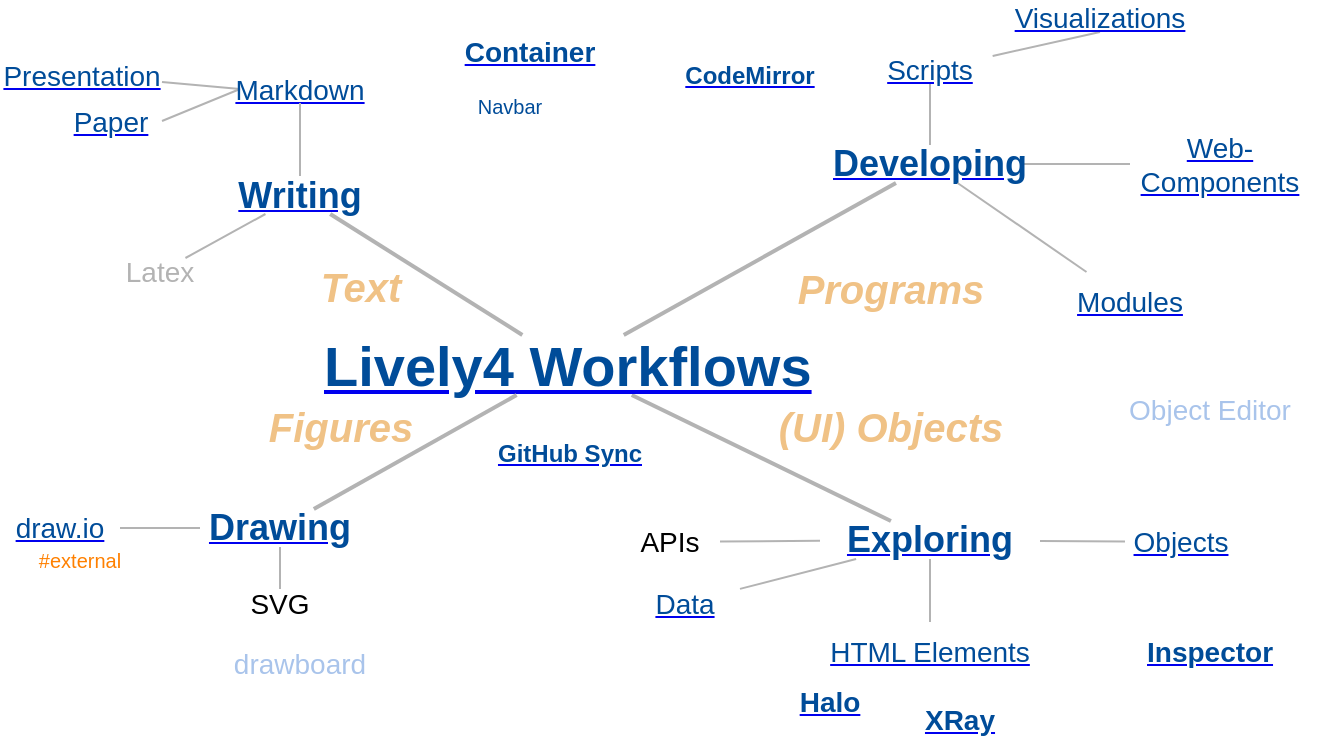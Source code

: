 <mxfile version="12.1.8" type="github" pages="1">
  <diagram name="Page-1" id="97a40813-6b03-0c74-37c1-0168de264b11">
    <mxGraphModel dx="848" dy="397" grid="1" gridSize="10" guides="1" tooltips="1" connect="1" arrows="1" fold="1" page="1" pageScale="1" pageWidth="700" pageHeight="400" background="#ffffff" math="0" shadow="0">
      <root>
        <mxCell id="0"/>
        <mxCell id="1" parent="0"/>
        <mxCell id="0TSWJhDB3ERVW5bUqQgN-13" style="edgeStyle=none;orthogonalLoop=1;jettySize=auto;html=1;endArrow=none;fontSize=18;fontColor=#808080;strokeWidth=2;strokeColor=#B3B3B3;" parent="1" source="0TSWJhDB3ERVW5bUqQgN-1" target="0TSWJhDB3ERVW5bUqQgN-2" edge="1">
          <mxGeometry relative="1" as="geometry"/>
        </mxCell>
        <mxCell id="0TSWJhDB3ERVW5bUqQgN-22" style="edgeStyle=none;orthogonalLoop=1;jettySize=auto;html=1;endArrow=none;strokeColor=#B3B3B3;strokeWidth=2;fontSize=18;fontColor=#808080;" parent="1" source="0TSWJhDB3ERVW5bUqQgN-1" target="0TSWJhDB3ERVW5bUqQgN-16" edge="1">
          <mxGeometry relative="1" as="geometry"/>
        </mxCell>
        <UserObject label="&lt;a href=&quot;../workflows/index.md&quot;&gt;&lt;font color=&quot;#004c99&quot;&gt;Lively4 Workflows&lt;/font&gt;&lt;/a&gt;" id="0TSWJhDB3ERVW5bUqQgN-1">
          <mxCell style="text;html=1;fontSize=28;fontColor=#004C99;fontStyle=1;verticalAlign=middle;" parent="1" vertex="1">
            <mxGeometry x="170" y="189.5" width="250" height="30" as="geometry"/>
          </mxCell>
        </UserObject>
        <mxCell id="DPRi2njI6-Kurb0PHNIT-4" style="edgeStyle=none;orthogonalLoop=1;jettySize=auto;html=1;endArrow=none;strokeColor=#B3B3B3;strokeWidth=1;fontSize=20;fontColor=#F0C286;" parent="1" source="0TSWJhDB3ERVW5bUqQgN-2" target="DPRi2njI6-Kurb0PHNIT-1" edge="1">
          <mxGeometry relative="1" as="geometry"/>
        </mxCell>
        <mxCell id="0TSWJhDB3ERVW5bUqQgN-2" value="&lt;b&gt;&lt;a href=&quot;../workflows/exploring.md&quot;&gt;&lt;font color=&quot;#004c99&quot;&gt;Exploring&lt;/font&gt;&lt;/a&gt;&lt;/b&gt;" style="text;html=1;strokeColor=none;fillColor=none;align=center;verticalAlign=middle;whiteSpace=wrap;rounded=0;fontSize=18;" parent="1" vertex="1">
          <mxGeometry x="420" y="282.5" width="110" height="19" as="geometry"/>
        </mxCell>
        <mxCell id="DPRi2njI6-Kurb0PHNIT-1" value="&lt;a href=&quot;../workflows/objects.md&quot;&gt;&lt;font color=&quot;#004c99&quot;&gt;Objects&lt;/font&gt;&lt;/a&gt;" style="text;html=1;strokeColor=none;fillColor=none;align=center;verticalAlign=middle;whiteSpace=wrap;rounded=0;fontSize=14;" parent="1" vertex="1">
          <mxGeometry x="572.5" y="283.5" width="55" height="19" as="geometry"/>
        </mxCell>
        <mxCell id="0TSWJhDB3ERVW5bUqQgN-36" value="&lt;a href=&quot;../tools/halo.md&quot;&gt;&lt;font color=&quot;#004c99&quot;&gt;Halo&lt;/font&gt;&lt;/a&gt;" style="text;html=1;strokeColor=none;fillColor=none;align=center;verticalAlign=middle;whiteSpace=wrap;rounded=0;fontSize=14;fontColor=#004C99;fontStyle=1" parent="1" vertex="1">
          <mxGeometry x="395" y="363" width="60" height="19" as="geometry"/>
        </mxCell>
        <mxCell id="0TSWJhDB3ERVW5bUqQgN-44" style="edgeStyle=none;orthogonalLoop=1;jettySize=auto;html=1;endArrow=none;strokeColor=#B3B3B3;strokeWidth=1;fontSize=14;fontColor=#004C99;" parent="1" source="0TSWJhDB3ERVW5bUqQgN-3" target="0TSWJhDB3ERVW5bUqQgN-43" edge="1">
          <mxGeometry relative="1" as="geometry"/>
        </mxCell>
        <mxCell id="0TSWJhDB3ERVW5bUqQgN-3" value="&lt;b&gt;&lt;a href=&quot;../workflows/drawing.md&quot;&gt;&lt;font color=&quot;#004c99&quot;&gt;Drawing&lt;/font&gt;&lt;/a&gt;&lt;/b&gt;" style="text;html=1;strokeColor=none;fillColor=none;align=center;verticalAlign=middle;whiteSpace=wrap;rounded=0;fontSize=18;" parent="1" vertex="1">
          <mxGeometry x="110" y="276.5" width="80" height="19" as="geometry"/>
        </mxCell>
        <mxCell id="0TSWJhDB3ERVW5bUqQgN-21" style="edgeStyle=none;orthogonalLoop=1;jettySize=auto;html=1;endArrow=none;strokeColor=#B3B3B3;strokeWidth=1;fontSize=18;fontColor=#808080;" parent="1" source="0TSWJhDB3ERVW5bUqQgN-4" target="0TSWJhDB3ERVW5bUqQgN-18" edge="1">
          <mxGeometry relative="1" as="geometry"/>
        </mxCell>
        <mxCell id="0TSWJhDB3ERVW5bUqQgN-4" value="&lt;b&gt;&lt;a href=&quot;../workflows/writing.md&quot;&gt;&lt;font color=&quot;#004c99&quot;&gt;Writing&lt;/font&gt;&lt;/a&gt;&lt;/b&gt;" style="text;html=1;strokeColor=none;fillColor=none;align=center;verticalAlign=middle;whiteSpace=wrap;rounded=0;fontSize=18;" parent="1" vertex="1">
          <mxGeometry x="90" y="110" width="140" height="19" as="geometry"/>
        </mxCell>
        <mxCell id="0TSWJhDB3ERVW5bUqQgN-12" value="" style="endArrow=none;html=1;fontSize=18;fontColor=#808080;strokeColor=#B3B3B3;strokeWidth=2;" parent="1" source="0TSWJhDB3ERVW5bUqQgN-4" target="0TSWJhDB3ERVW5bUqQgN-1" edge="1">
          <mxGeometry width="50" height="50" relative="1" as="geometry">
            <mxPoint x="233.182" y="319.5" as="sourcePoint"/>
            <mxPoint x="298.636" y="239.5" as="targetPoint"/>
          </mxGeometry>
        </mxCell>
        <mxCell id="0TSWJhDB3ERVW5bUqQgN-14" value="#external" style="text;html=1;strokeColor=none;fillColor=none;align=center;verticalAlign=middle;whiteSpace=wrap;rounded=0;fontSize=10;fontColor=#FF8000;" parent="1" vertex="1">
          <mxGeometry x="25" y="296.5" width="50" height="10" as="geometry"/>
        </mxCell>
        <mxCell id="0TSWJhDB3ERVW5bUqQgN-24" value="" style="edgeStyle=none;orthogonalLoop=1;jettySize=auto;html=1;endArrow=none;strokeColor=#B3B3B3;strokeWidth=1;fontSize=18;fontColor=#808080;" parent="1" source="0TSWJhDB3ERVW5bUqQgN-15" target="0TSWJhDB3ERVW5bUqQgN-3" edge="1">
          <mxGeometry relative="1" as="geometry">
            <mxPoint x="-11" y="286.5" as="targetPoint"/>
          </mxGeometry>
        </mxCell>
        <mxCell id="0TSWJhDB3ERVW5bUqQgN-15" value="&lt;a href=&quot;../workflows/drawio.md&quot;&gt;&lt;font color=&quot;#004c99&quot;&gt;draw.io&lt;/font&gt;&lt;/a&gt;" style="text;html=1;strokeColor=none;fillColor=none;align=center;verticalAlign=middle;whiteSpace=wrap;rounded=0;fontSize=14;" parent="1" vertex="1">
          <mxGeometry x="10" y="279" width="60" height="14" as="geometry"/>
        </mxCell>
        <mxCell id="0TSWJhDB3ERVW5bUqQgN-31" style="edgeStyle=none;orthogonalLoop=1;jettySize=auto;html=1;endArrow=none;strokeColor=#B3B3B3;strokeWidth=1;fontSize=18;fontColor=#808080;" parent="1" source="0TSWJhDB3ERVW5bUqQgN-16" target="0TSWJhDB3ERVW5bUqQgN-27" edge="1">
          <mxGeometry relative="1" as="geometry"/>
        </mxCell>
        <UserObject label="&lt;b&gt;&lt;a href=&quot;../workflows/developing.md&quot;&gt;&lt;font color=&quot;#004c99&quot;&gt;Developing&lt;/font&gt;&lt;/a&gt;&lt;/b&gt;" id="0TSWJhDB3ERVW5bUqQgN-16">
          <mxCell style="text;html=1;strokeColor=none;fillColor=none;align=center;verticalAlign=middle;whiteSpace=wrap;rounded=0;fontSize=18;fontColor=#000000;" parent="1" vertex="1">
            <mxGeometry x="430" y="94.5" width="90" height="19" as="geometry"/>
          </mxCell>
        </UserObject>
        <mxCell id="FIq0eb9bhNBDXf4jX-hK-5" style="edgeStyle=none;orthogonalLoop=1;jettySize=auto;html=1;endArrow=none;strokeColor=#B3B3B3;strokeWidth=1;fontSize=18;fontColor=#808080;exitX=0;exitY=0.5;exitDx=0;exitDy=0;entryX=0.5;entryY=0;entryDx=0;entryDy=0;" edge="1" parent="1" source="0TSWJhDB3ERVW5bUqQgN-17" target="FIq0eb9bhNBDXf4jX-hK-3">
          <mxGeometry relative="1" as="geometry"/>
        </mxCell>
        <mxCell id="FIq0eb9bhNBDXf4jX-hK-6" style="edgeStyle=none;orthogonalLoop=1;jettySize=auto;html=1;endArrow=none;strokeColor=#B3B3B3;strokeWidth=1;fontSize=18;fontColor=#808080;exitX=0;exitY=0.5;exitDx=0;exitDy=0;entryX=1;entryY=0.75;entryDx=0;entryDy=0;" edge="1" parent="1" source="0TSWJhDB3ERVW5bUqQgN-17" target="FIq0eb9bhNBDXf4jX-hK-1">
          <mxGeometry relative="1" as="geometry">
            <mxPoint x="110" y="43" as="targetPoint"/>
          </mxGeometry>
        </mxCell>
        <mxCell id="0TSWJhDB3ERVW5bUqQgN-17" value="&lt;a href=&quot;../workflows/markdown.md&quot;&gt;&lt;font color=&quot;#004c99&quot;&gt;Markdown&lt;/font&gt;&lt;/a&gt;" style="text;html=1;strokeColor=none;fillColor=none;align=center;verticalAlign=middle;whiteSpace=wrap;rounded=0;fontSize=14;" parent="1" vertex="1">
          <mxGeometry x="130" y="59.5" width="60" height="14" as="geometry"/>
        </mxCell>
        <mxCell id="0TSWJhDB3ERVW5bUqQgN-18" value="Latex" style="text;html=1;strokeColor=none;fillColor=none;align=center;verticalAlign=middle;whiteSpace=wrap;rounded=0;fontSize=14;fontColor=#B3B3B3;" parent="1" vertex="1">
          <mxGeometry x="50" y="151" width="80" height="14" as="geometry"/>
        </mxCell>
        <mxCell id="0TSWJhDB3ERVW5bUqQgN-19" value="" style="endArrow=none;html=1;fontSize=18;fontColor=#808080;strokeColor=#B3B3B3;strokeWidth=2;" parent="1" source="0TSWJhDB3ERVW5bUqQgN-3" target="0TSWJhDB3ERVW5bUqQgN-1" edge="1">
          <mxGeometry width="50" height="50" relative="1" as="geometry">
            <mxPoint x="214.95" y="300" as="sourcePoint"/>
            <mxPoint x="285.1" y="229.5" as="targetPoint"/>
          </mxGeometry>
        </mxCell>
        <mxCell id="0TSWJhDB3ERVW5bUqQgN-20" value="" style="endArrow=none;html=1;fontSize=18;fontColor=#808080;strokeColor=#B3B3B3;strokeWidth=1;" parent="1" source="0TSWJhDB3ERVW5bUqQgN-17" target="0TSWJhDB3ERVW5bUqQgN-4" edge="1">
          <mxGeometry width="50" height="50" relative="1" as="geometry">
            <mxPoint x="324.95" y="210.5" as="sourcePoint"/>
            <mxPoint x="395.1" y="140" as="targetPoint"/>
          </mxGeometry>
        </mxCell>
        <mxCell id="0TSWJhDB3ERVW5bUqQgN-25" value="&lt;font color=&quot;#a9c4eb&quot;&gt;drawboard&lt;/font&gt;" style="text;html=1;strokeColor=none;fillColor=none;align=center;verticalAlign=middle;whiteSpace=wrap;rounded=0;fontSize=14;fontColor=#004C99;fontStyle=0;strokeOpacity=80;fillOpacity=80;" parent="1" vertex="1">
          <mxGeometry x="120" y="346.5" width="80" height="14" as="geometry"/>
        </mxCell>
        <mxCell id="0TSWJhDB3ERVW5bUqQgN-27" value="&lt;a href=&quot;../workflows/web-components.md&quot;&gt;&lt;font color=&quot;#004c99&quot;&gt;Web-Components&lt;/font&gt;&lt;/a&gt;" style="text;html=1;strokeColor=none;fillColor=none;align=center;verticalAlign=middle;whiteSpace=wrap;rounded=0;fontSize=14;" parent="1" vertex="1">
          <mxGeometry x="575" y="89" width="90" height="30" as="geometry"/>
        </mxCell>
        <mxCell id="0TSWJhDB3ERVW5bUqQgN-28" value="" style="endArrow=none;html=1;fontSize=18;fontColor=#808080;strokeColor=#B3B3B3;strokeWidth=1;" parent="1" source="0TSWJhDB3ERVW5bUqQgN-29" target="0TSWJhDB3ERVW5bUqQgN-16" edge="1">
          <mxGeometry width="50" height="50" relative="1" as="geometry">
            <mxPoint x="440" y="70" as="sourcePoint"/>
            <mxPoint x="188.25" y="120" as="targetPoint"/>
          </mxGeometry>
        </mxCell>
        <mxCell id="FIq0eb9bhNBDXf4jX-hK-11" style="edgeStyle=none;orthogonalLoop=1;jettySize=auto;html=1;entryX=0.5;entryY=1;entryDx=0;entryDy=0;endArrow=none;strokeColor=#B3B3B3;strokeWidth=1;fontSize=18;fontColor=#808080;" edge="1" parent="1" source="0TSWJhDB3ERVW5bUqQgN-29" target="FIq0eb9bhNBDXf4jX-hK-10">
          <mxGeometry relative="1" as="geometry"/>
        </mxCell>
        <mxCell id="0TSWJhDB3ERVW5bUqQgN-29" value="&lt;a href=&quot;../workflows/scripts.md&quot;&gt;&lt;font color=&quot;#004c99&quot;&gt;Scripts&lt;/font&gt;&lt;/a&gt;" style="text;html=1;strokeColor=none;fillColor=none;align=center;verticalAlign=middle;whiteSpace=wrap;rounded=0;fontSize=14;" parent="1" vertex="1">
          <mxGeometry x="435" y="50" width="80" height="14" as="geometry"/>
        </mxCell>
        <mxCell id="0TSWJhDB3ERVW5bUqQgN-32" value="&lt;a href=&quot;../workflows/modules.md&quot;&gt;&lt;font color=&quot;#004c99&quot;&gt;Modules&lt;/font&gt;&lt;/a&gt;" style="text;html=1;strokeColor=none;fillColor=none;align=center;verticalAlign=middle;whiteSpace=wrap;rounded=0;fontSize=14;" parent="1" vertex="1">
          <mxGeometry x="530" y="158" width="90" height="30" as="geometry"/>
        </mxCell>
        <mxCell id="0TSWJhDB3ERVW5bUqQgN-33" style="edgeStyle=none;orthogonalLoop=1;jettySize=auto;html=1;endArrow=none;strokeColor=#B3B3B3;strokeWidth=1;fontSize=18;fontColor=#808080;" parent="1" source="0TSWJhDB3ERVW5bUqQgN-16" target="0TSWJhDB3ERVW5bUqQgN-32" edge="1">
          <mxGeometry relative="1" as="geometry">
            <mxPoint x="590.0" y="120" as="sourcePoint"/>
            <mxPoint x="620.0" y="120" as="targetPoint"/>
          </mxGeometry>
        </mxCell>
        <mxCell id="0TSWJhDB3ERVW5bUqQgN-38" value="&lt;a href=&quot;../tools/container.md&quot;&gt;&lt;font color=&quot;#004c99&quot;&gt;Inspector&lt;/font&gt;&lt;/a&gt;" style="text;html=1;strokeColor=none;fillColor=none;align=center;verticalAlign=middle;whiteSpace=wrap;rounded=0;fontSize=14;fontColor=#004C99;fontStyle=1;" parent="1" vertex="1">
          <mxGeometry x="585" y="338.5" width="60" height="19" as="geometry"/>
        </mxCell>
        <mxCell id="0TSWJhDB3ERVW5bUqQgN-40" value="&lt;a href=&quot;../tools/container.md&quot;&gt;&lt;font color=&quot;#004c99&quot;&gt;Container&lt;/font&gt;&lt;/a&gt;" style="text;html=1;strokeColor=none;fillColor=none;align=center;verticalAlign=middle;whiteSpace=wrap;rounded=0;fontSize=14;fontColor=#004C99;fontStyle=1;" parent="1" vertex="1">
          <mxGeometry x="230" y="38" width="90" height="19" as="geometry"/>
        </mxCell>
        <mxCell id="0TSWJhDB3ERVW5bUqQgN-41" value="&lt;font style=&quot;font-size: 10px ; font-weight: normal&quot;&gt;Navbar&lt;/font&gt;" style="text;html=1;strokeColor=none;fillColor=none;align=center;verticalAlign=middle;whiteSpace=wrap;rounded=0;fontSize=14;fontColor=#004C99;fontStyle=1;" parent="1" vertex="1">
          <mxGeometry x="220" y="64" width="90" height="19" as="geometry"/>
        </mxCell>
        <mxCell id="0TSWJhDB3ERVW5bUqQgN-42" value="&lt;a href=&quot;../tools/codemirror.md&quot;&gt;&lt;font color=&quot;#004c99&quot;&gt;CodeMirror&lt;/font&gt;&lt;/a&gt;" style="text;html=1;strokeColor=none;fillColor=none;align=center;verticalAlign=middle;whiteSpace=wrap;rounded=0;fontSize=12;fontColor=#004C99;fontStyle=1;" parent="1" vertex="1">
          <mxGeometry x="340" y="50" width="90" height="19" as="geometry"/>
        </mxCell>
        <mxCell id="0TSWJhDB3ERVW5bUqQgN-43" value="SVG" style="text;html=1;strokeColor=none;fillColor=none;align=center;verticalAlign=middle;whiteSpace=wrap;rounded=0;fontSize=14;fontColor=#000000;" parent="1" vertex="1">
          <mxGeometry x="110" y="316.5" width="80" height="14" as="geometry"/>
        </mxCell>
        <mxCell id="0TSWJhDB3ERVW5bUqQgN-49" value="Programs" style="text;html=1;fontSize=20;fontColor=#F0C286;rounded=0;align=center;verticalAlign=middle;fontStyle=3;" parent="1" vertex="1">
          <mxGeometry x="410" y="151" width="90" height="30" as="geometry"/>
        </mxCell>
        <mxCell id="0TSWJhDB3ERVW5bUqQgN-52" value="Figures" style="text;html=1;fontSize=20;fontColor=#F0C286;rounded=0;fontStyle=3;align=center;verticalAlign=middle;" parent="1" vertex="1">
          <mxGeometry x="145" y="219.5" width="70" height="30" as="geometry"/>
        </mxCell>
        <mxCell id="0TSWJhDB3ERVW5bUqQgN-53" value="Text" style="text;html=1;fontSize=20;fontColor=#F0C286;rounded=0;fontStyle=3;align=center;verticalAlign=middle;" parent="1" vertex="1">
          <mxGeometry x="165" y="150" width="50" height="30" as="geometry"/>
        </mxCell>
        <mxCell id="0TSWJhDB3ERVW5bUqQgN-54" value="(UI) Objects" style="text;html=1;fontSize=20;fontColor=#F0C286;rounded=0;align=center;verticalAlign=middle;fontStyle=3;" parent="1" vertex="1">
          <mxGeometry x="410" y="219.5" width="90" height="30" as="geometry"/>
        </mxCell>
        <mxCell id="0TSWJhDB3ERVW5bUqQgN-57" style="edgeStyle=none;orthogonalLoop=1;jettySize=auto;html=1;endArrow=none;strokeColor=#B3B3B3;strokeWidth=1;fontSize=20;fontColor=#F0C286;" parent="1" source="0TSWJhDB3ERVW5bUqQgN-56" target="0TSWJhDB3ERVW5bUqQgN-2" edge="1">
          <mxGeometry relative="1" as="geometry"/>
        </mxCell>
        <mxCell id="0TSWJhDB3ERVW5bUqQgN-56" value="&lt;a href=&quot;../workflows/html-elements.md&quot;&gt;&lt;font color=&quot;#004c99&quot;&gt;HTML Elements&lt;/font&gt;&lt;/a&gt;" style="text;html=1;strokeColor=none;fillColor=none;align=center;verticalAlign=middle;whiteSpace=wrap;rounded=0;fontSize=14;" parent="1" vertex="1">
          <mxGeometry x="410" y="333" width="130" height="30" as="geometry"/>
        </mxCell>
        <mxCell id="DPRi2njI6-Kurb0PHNIT-8" style="edgeStyle=none;orthogonalLoop=1;jettySize=auto;html=1;endArrow=none;strokeColor=#B3B3B3;strokeWidth=1;fontSize=20;fontColor=#F0C286;" parent="1" source="0TSWJhDB3ERVW5bUqQgN-61" target="0TSWJhDB3ERVW5bUqQgN-2" edge="1">
          <mxGeometry relative="1" as="geometry"/>
        </mxCell>
        <mxCell id="0TSWJhDB3ERVW5bUqQgN-61" value="APIs" style="text;html=1;strokeColor=none;fillColor=none;align=center;verticalAlign=middle;whiteSpace=wrap;rounded=0;fontSize=14;" parent="1" vertex="1">
          <mxGeometry x="320" y="278" width="50" height="30" as="geometry"/>
        </mxCell>
        <mxCell id="0TSWJhDB3ERVW5bUqQgN-62" value="&lt;a href=&quot;../tools/sync.md&quot;&gt;&lt;font color=&quot;#004c99&quot;&gt;GitHub Sync&lt;/font&gt;&lt;/a&gt;" style="text;html=1;strokeColor=none;fillColor=none;align=center;verticalAlign=middle;whiteSpace=wrap;rounded=0;fontSize=12;fontColor=#004C99;fontStyle=1;" parent="1" vertex="1">
          <mxGeometry x="250" y="239.5" width="90" height="19" as="geometry"/>
        </mxCell>
        <mxCell id="0TSWJhDB3ERVW5bUqQgN-68" value="&lt;font color=&quot;#a9c4eb&quot;&gt;Object Editor&lt;/font&gt;" style="text;html=1;strokeColor=none;fillColor=none;align=center;verticalAlign=middle;whiteSpace=wrap;rounded=0;fontSize=14;fontColor=#004C99;fontStyle=0;strokeOpacity=80;fillOpacity=80;" parent="1" vertex="1">
          <mxGeometry x="560" y="220" width="110" height="14" as="geometry"/>
        </mxCell>
        <mxCell id="0TSWJhDB3ERVW5bUqQgN-69" value="&lt;a href=&quot;../tools/xray.md&quot;&gt;&lt;font color=&quot;#004c99&quot;&gt;XRay&lt;/font&gt;&lt;/a&gt;" style="text;html=1;strokeColor=none;fillColor=none;align=center;verticalAlign=middle;whiteSpace=wrap;rounded=0;fontSize=14;fontColor=#004C99;fontStyle=1;" parent="1" vertex="1">
          <mxGeometry x="460" y="372.5" width="60" height="19" as="geometry"/>
        </mxCell>
        <mxCell id="DPRi2njI6-Kurb0PHNIT-7" style="edgeStyle=none;orthogonalLoop=1;jettySize=auto;html=1;endArrow=none;strokeColor=#B3B3B3;strokeWidth=1;fontSize=20;fontColor=#F0C286;" parent="1" source="DPRi2njI6-Kurb0PHNIT-6" target="0TSWJhDB3ERVW5bUqQgN-2" edge="1">
          <mxGeometry relative="1" as="geometry"/>
        </mxCell>
        <mxCell id="DPRi2njI6-Kurb0PHNIT-6" value="&lt;a href=&quot;../workflows/data.md&quot;&gt;&lt;font color=&quot;#004c99&quot;&gt;Data&lt;/font&gt;&lt;/a&gt;" style="text;html=1;strokeColor=none;fillColor=none;align=center;verticalAlign=middle;whiteSpace=wrap;rounded=0;fontSize=14;" parent="1" vertex="1">
          <mxGeometry x="325" y="314" width="55" height="19" as="geometry"/>
        </mxCell>
        <mxCell id="FIq0eb9bhNBDXf4jX-hK-1" value="&lt;a href=&quot;../workflows/presentation.md&quot;&gt;&lt;font color=&quot;#004c99&quot;&gt;Presentation&lt;/font&gt;&lt;/a&gt;" style="text;html=1;strokeColor=none;fillColor=none;align=center;verticalAlign=middle;whiteSpace=wrap;rounded=0;fontSize=14;" vertex="1" parent="1">
          <mxGeometry x="11" y="52.5" width="80" height="14" as="geometry"/>
        </mxCell>
        <mxCell id="FIq0eb9bhNBDXf4jX-hK-3" value="&lt;a href=&quot;../workflows/paper.md&quot;&gt;&lt;font color=&quot;#004c99&quot;&gt;Paper&lt;/font&gt;&lt;/a&gt;" style="text;html=1;strokeColor=none;fillColor=none;align=center;verticalAlign=middle;whiteSpace=wrap;rounded=0;fontSize=14;direction=south;" vertex="1" parent="1">
          <mxGeometry x="40" y="75.5" width="51" height="14" as="geometry"/>
        </mxCell>
        <mxCell id="FIq0eb9bhNBDXf4jX-hK-10" value="&lt;a href=&quot;../workflows/visualizations.md&quot;&gt;&lt;font color=&quot;#004c99&quot;&gt;Visualizations&lt;/font&gt;&lt;/a&gt;" style="text;html=1;strokeColor=none;fillColor=none;align=center;verticalAlign=middle;whiteSpace=wrap;rounded=0;fontSize=14;" vertex="1" parent="1">
          <mxGeometry x="520" y="24" width="80" height="14" as="geometry"/>
        </mxCell>
      </root>
    </mxGraphModel>
  </diagram>
</mxfile>
